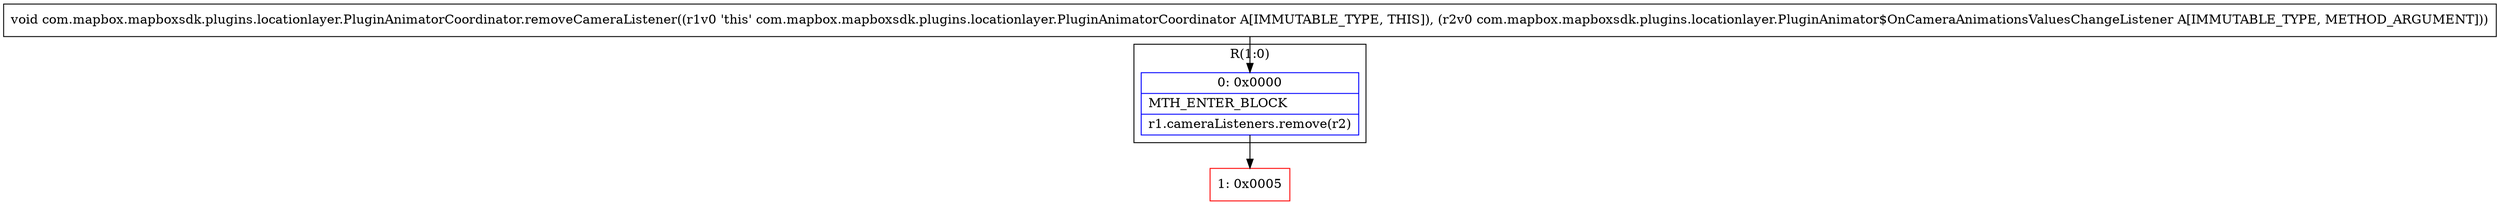 digraph "CFG forcom.mapbox.mapboxsdk.plugins.locationlayer.PluginAnimatorCoordinator.removeCameraListener(Lcom\/mapbox\/mapboxsdk\/plugins\/locationlayer\/PluginAnimator$OnCameraAnimationsValuesChangeListener;)V" {
subgraph cluster_Region_750912537 {
label = "R(1:0)";
node [shape=record,color=blue];
Node_0 [shape=record,label="{0\:\ 0x0000|MTH_ENTER_BLOCK\l|r1.cameraListeners.remove(r2)\l}"];
}
Node_1 [shape=record,color=red,label="{1\:\ 0x0005}"];
MethodNode[shape=record,label="{void com.mapbox.mapboxsdk.plugins.locationlayer.PluginAnimatorCoordinator.removeCameraListener((r1v0 'this' com.mapbox.mapboxsdk.plugins.locationlayer.PluginAnimatorCoordinator A[IMMUTABLE_TYPE, THIS]), (r2v0 com.mapbox.mapboxsdk.plugins.locationlayer.PluginAnimator$OnCameraAnimationsValuesChangeListener A[IMMUTABLE_TYPE, METHOD_ARGUMENT])) }"];
MethodNode -> Node_0;
Node_0 -> Node_1;
}

